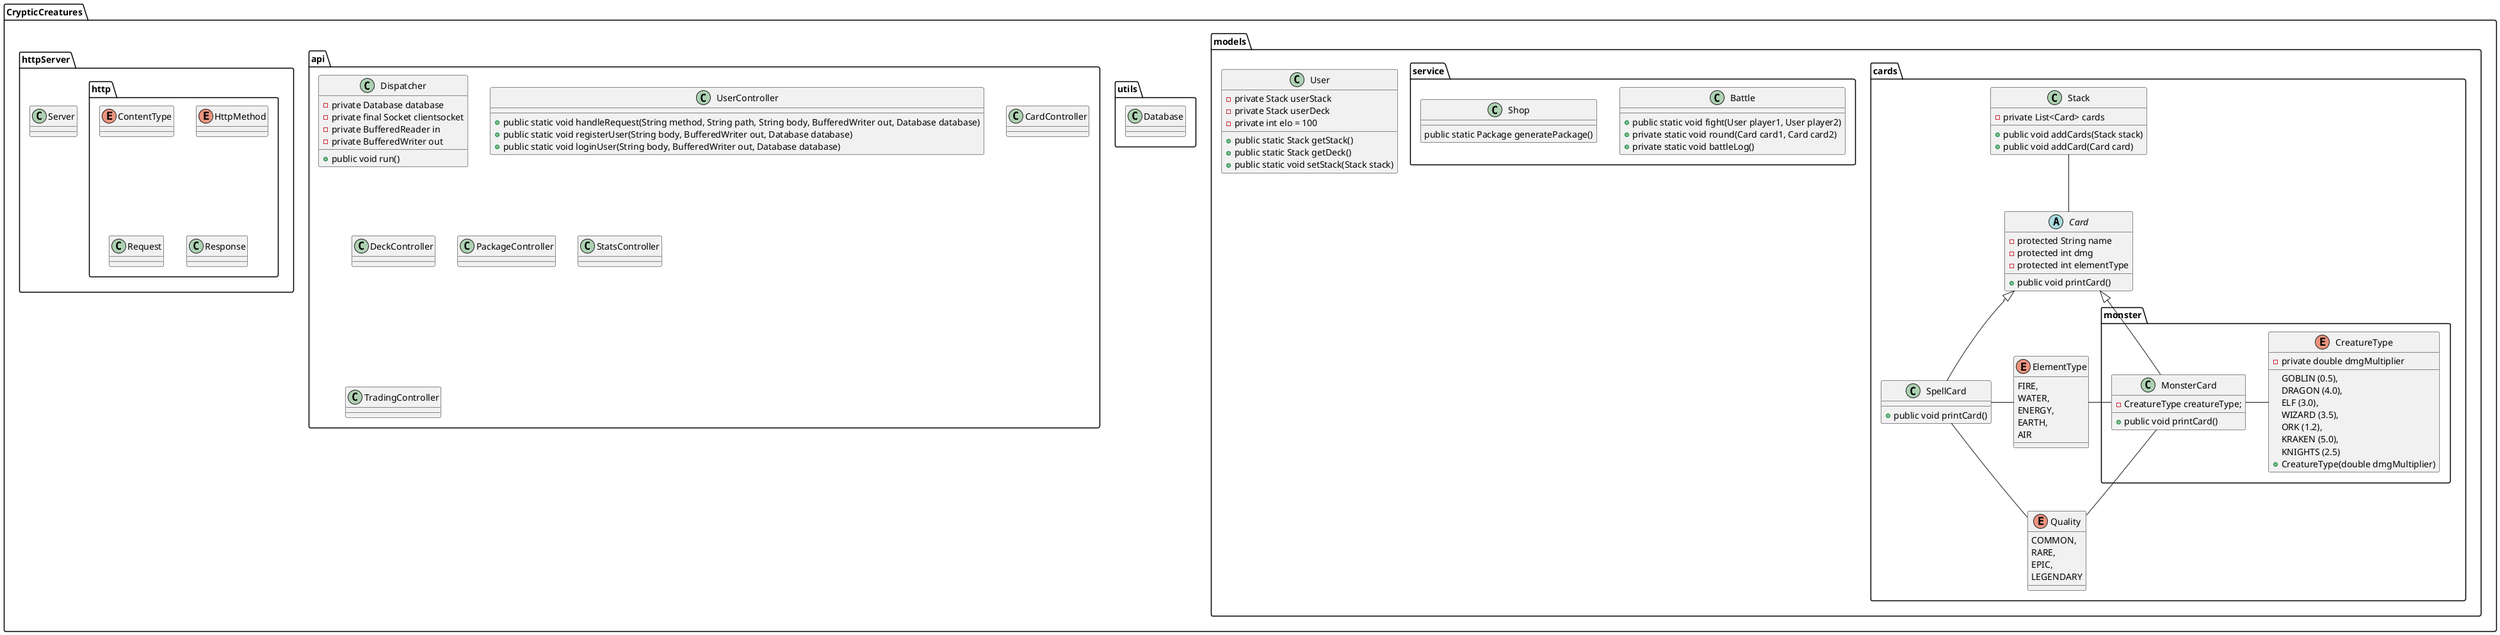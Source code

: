 @startuml
'https://plantuml.com/class-diagram

package CrypticCreatures{

    package models{
        package cards{
            Stack -- Card

            Card <|-- SpellCard

            SpellCard - ElementType
            SpellCard -- Quality

            class Stack{
                -private List<Card> cards
                +public void addCards(Stack stack)
                +public void addCard(Card card)
            }

            abstract class Card{
                -protected String name
                -protected int dmg
                -protected int elementType
                +public void printCard()
            }

            class SpellCard{
                +public void printCard()
            }

            package monster{
                Card <|-- MonsterCard

                MonsterCard - CreatureType
                ElementType - MonsterCard

                MonsterCard -- Quality

                class MonsterCard{
                    -CreatureType creatureType;
                    +public void printCard()
                }
                enum CreatureType {
                            GOBLIN (0.5),
                            DRAGON (4.0),
                            ELF (3.0),
                            WIZARD (3.5),
                            ORK (1.2),
                            KRAKEN (5.0),
                            KNIGHTS (2.5)

                            -private double dmgMultiplier
                            +CreatureType(double dmgMultiplier)
                }
            }

            enum Quality {
                COMMON,
                RARE,
                EPIC,
                LEGENDARY
            }
            enum ElementType {
                FIRE,
                WATER,
                ENERGY,
                EARTH,
                AIR
            }


        }

        package service{
            class Battle{
                +public static void fight(User player1, User player2)
                +private static void round(Card card1, Card card2)
                +private static void battleLog()
            }
            class Shop{
                public static Package generatePackage()
            }
        }
        class User{
            -private Stack userStack
            -private Stack userDeck
            -private int elo = 100
            +public static Stack getStack()
            +public static Stack getDeck()
            +public static void setStack(Stack stack)
        }
    }
    package utils{
        class Database
    }

    package api{
        class Dispatcher{
            - private Database database
            - private final Socket clientsocket
            - private BufferedReader in
            - private BufferedWriter out
            + public void run()
        }
        class UserController{
            + public static void handleRequest(String method, String path, String body, BufferedWriter out, Database database)
            + public static void registerUser(String body, BufferedWriter out, Database database)
            + public static void loginUser(String body, BufferedWriter out, Database database)
        }
        class CardController{
        }
        class DeckController{
        }
        class PackageController{
        }
        class StatsController{
        }
        class TradingController{
        }
    }
    package httpServer{
        package http{
            enum ContentType{}
            enum HttpMethod{}
            class Request{}
            class Response{}
        }
        class Server{
        }
    }
}
@enduml